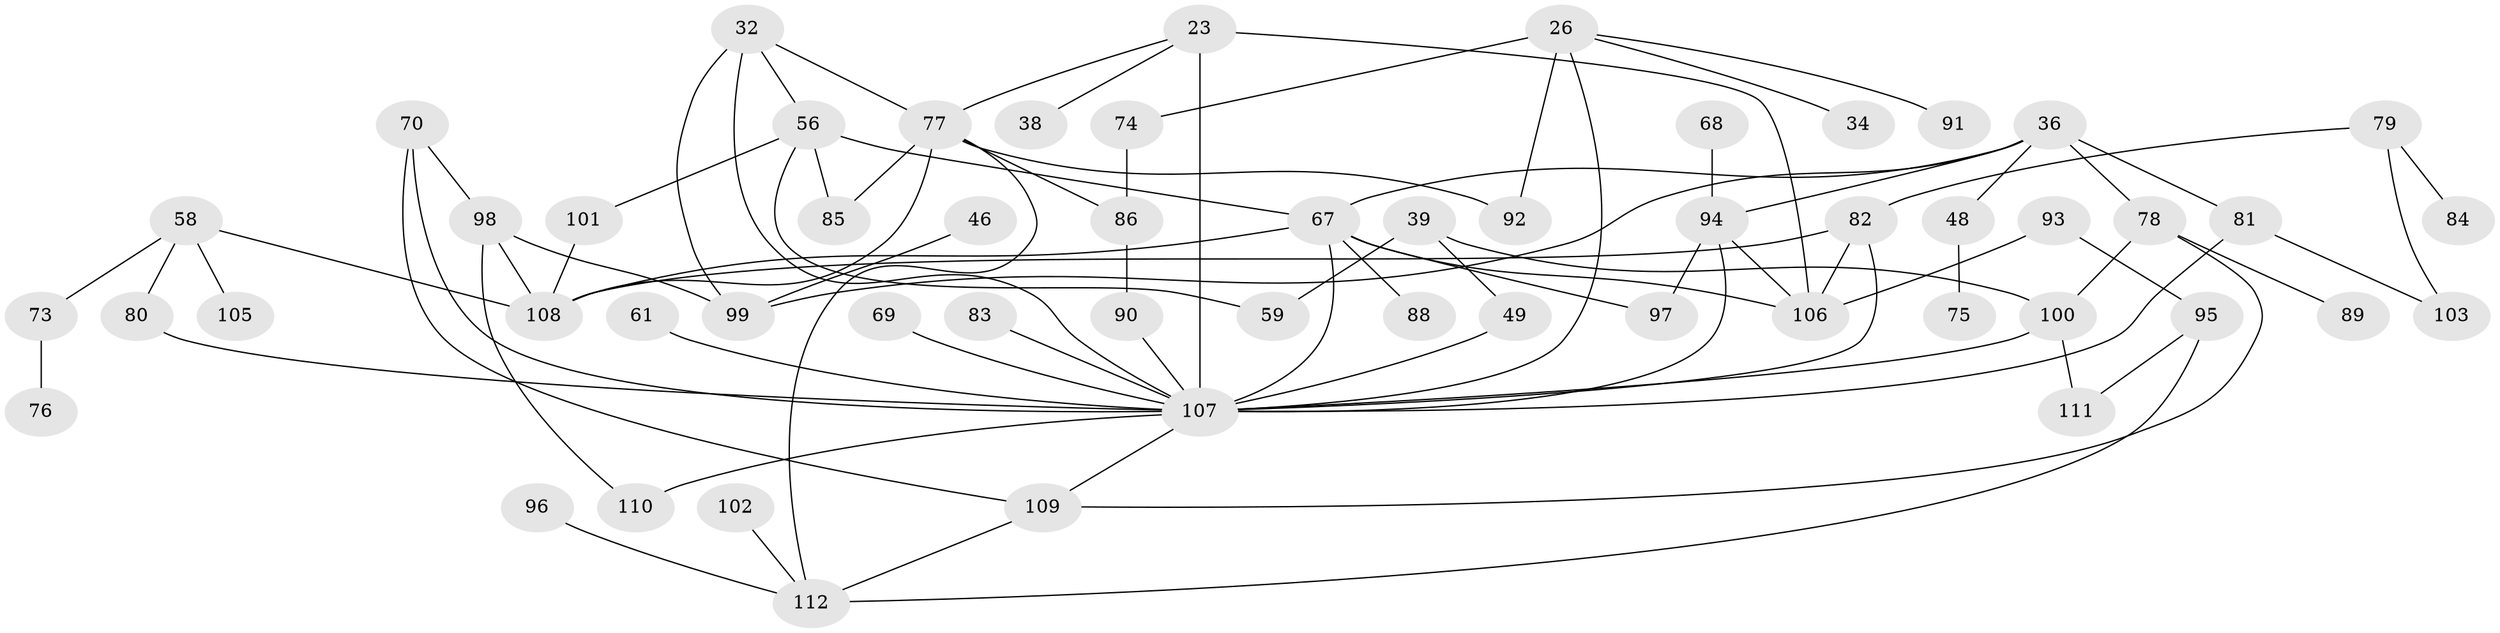 // original degree distribution, {5: 0.07142857142857142, 7: 0.008928571428571428, 4: 0.10714285714285714, 3: 0.3125, 6: 0.017857142857142856, 8: 0.008928571428571428, 2: 0.25892857142857145, 1: 0.21428571428571427}
// Generated by graph-tools (version 1.1) at 2025/46/03/04/25 21:46:03]
// undirected, 56 vertices, 84 edges
graph export_dot {
graph [start="1"]
  node [color=gray90,style=filled];
  23 [super="+11"];
  26;
  32 [super="+28"];
  34;
  36 [super="+18+22"];
  38;
  39;
  46;
  48 [super="+33"];
  49 [super="+40"];
  56 [super="+8+53"];
  58;
  59;
  61;
  67 [super="+3+9+62"];
  68;
  69;
  70 [super="+66"];
  73;
  74;
  75;
  76;
  77 [super="+60"];
  78 [super="+71"];
  79;
  80;
  81 [super="+52"];
  82 [super="+64"];
  83;
  84;
  85 [super="+17+45"];
  86;
  88;
  89;
  90;
  91;
  92 [super="+57"];
  93;
  94 [super="+55"];
  95;
  96;
  97 [super="+37"];
  98;
  99 [super="+29"];
  100 [super="+63"];
  101;
  102;
  103;
  105;
  106 [super="+47+51"];
  107 [super="+2+4+12+72+104"];
  108 [super="+41+44+87"];
  109 [super="+30"];
  110;
  111;
  112 [super="+65"];
  23 -- 38;
  23 -- 107 [weight=3];
  23 -- 77 [weight=2];
  23 -- 106;
  26 -- 34;
  26 -- 74;
  26 -- 91;
  26 -- 92 [weight=2];
  26 -- 107;
  32 -- 56;
  32 -- 107;
  32 -- 77;
  32 -- 99;
  36 -- 78 [weight=2];
  36 -- 67;
  36 -- 48;
  36 -- 99;
  36 -- 81;
  36 -- 94;
  39 -- 59;
  39 -- 100;
  39 -- 49 [weight=2];
  46 -- 99;
  48 -- 75;
  49 -- 107 [weight=2];
  56 -- 85;
  56 -- 101;
  56 -- 59;
  56 -- 67 [weight=2];
  58 -- 73;
  58 -- 80;
  58 -- 105;
  58 -- 108;
  61 -- 107;
  67 -- 107 [weight=2];
  67 -- 88;
  67 -- 108 [weight=2];
  67 -- 97;
  67 -- 106;
  68 -- 94;
  69 -- 107;
  70 -- 98;
  70 -- 107;
  70 -- 109;
  73 -- 76;
  74 -- 86;
  77 -- 86;
  77 -- 108 [weight=2];
  77 -- 92;
  77 -- 112;
  77 -- 85;
  78 -- 89;
  78 -- 109;
  78 -- 100;
  79 -- 84;
  79 -- 103;
  79 -- 82;
  80 -- 107;
  81 -- 103;
  81 -- 107;
  82 -- 106;
  82 -- 107;
  82 -- 108;
  83 -- 107;
  86 -- 90;
  90 -- 107;
  93 -- 95;
  93 -- 106;
  94 -- 97;
  94 -- 106;
  94 -- 107;
  95 -- 111;
  95 -- 112;
  96 -- 112;
  98 -- 108;
  98 -- 110;
  98 -- 99;
  100 -- 111;
  100 -- 107;
  101 -- 108;
  102 -- 112;
  107 -- 110;
  107 -- 109;
  109 -- 112;
}
